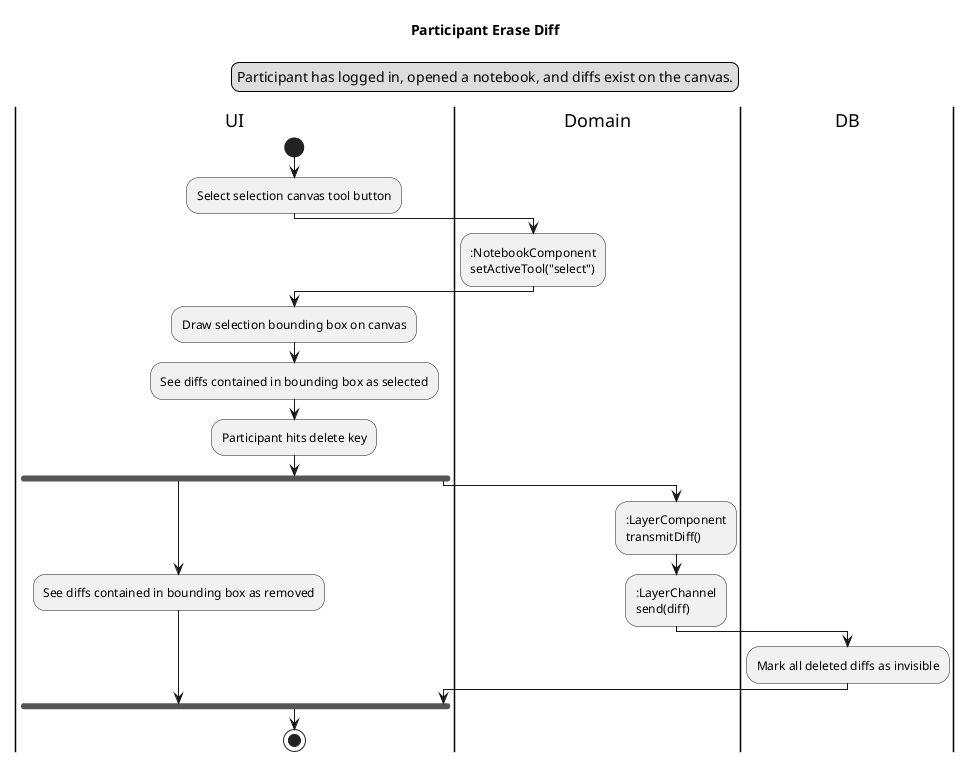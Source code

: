 @startuml Participant Select and Delete Diff
Title Participant Erase Diff
legend top
Participant has logged in, opened a notebook, and diffs exist on the canvas.
endlegend

|UI|
start
:Select selection canvas tool button;
|Domain|
::NotebookComponent
setActiveTool("select");
|UI|
:Draw selection bounding box on canvas;
:See diffs contained in bounding box as selected;
:Participant hits delete key;
fork
    |UI|
    :See diffs contained in bounding box as removed;
fork again
    |Domain|
    ::LayerComponent
    transmitDiff();
    ::LayerChannel
    send(diff);
    |DB|
    :Mark all deleted diffs as invisible;
    |UI|
end fork
stop
@enduml